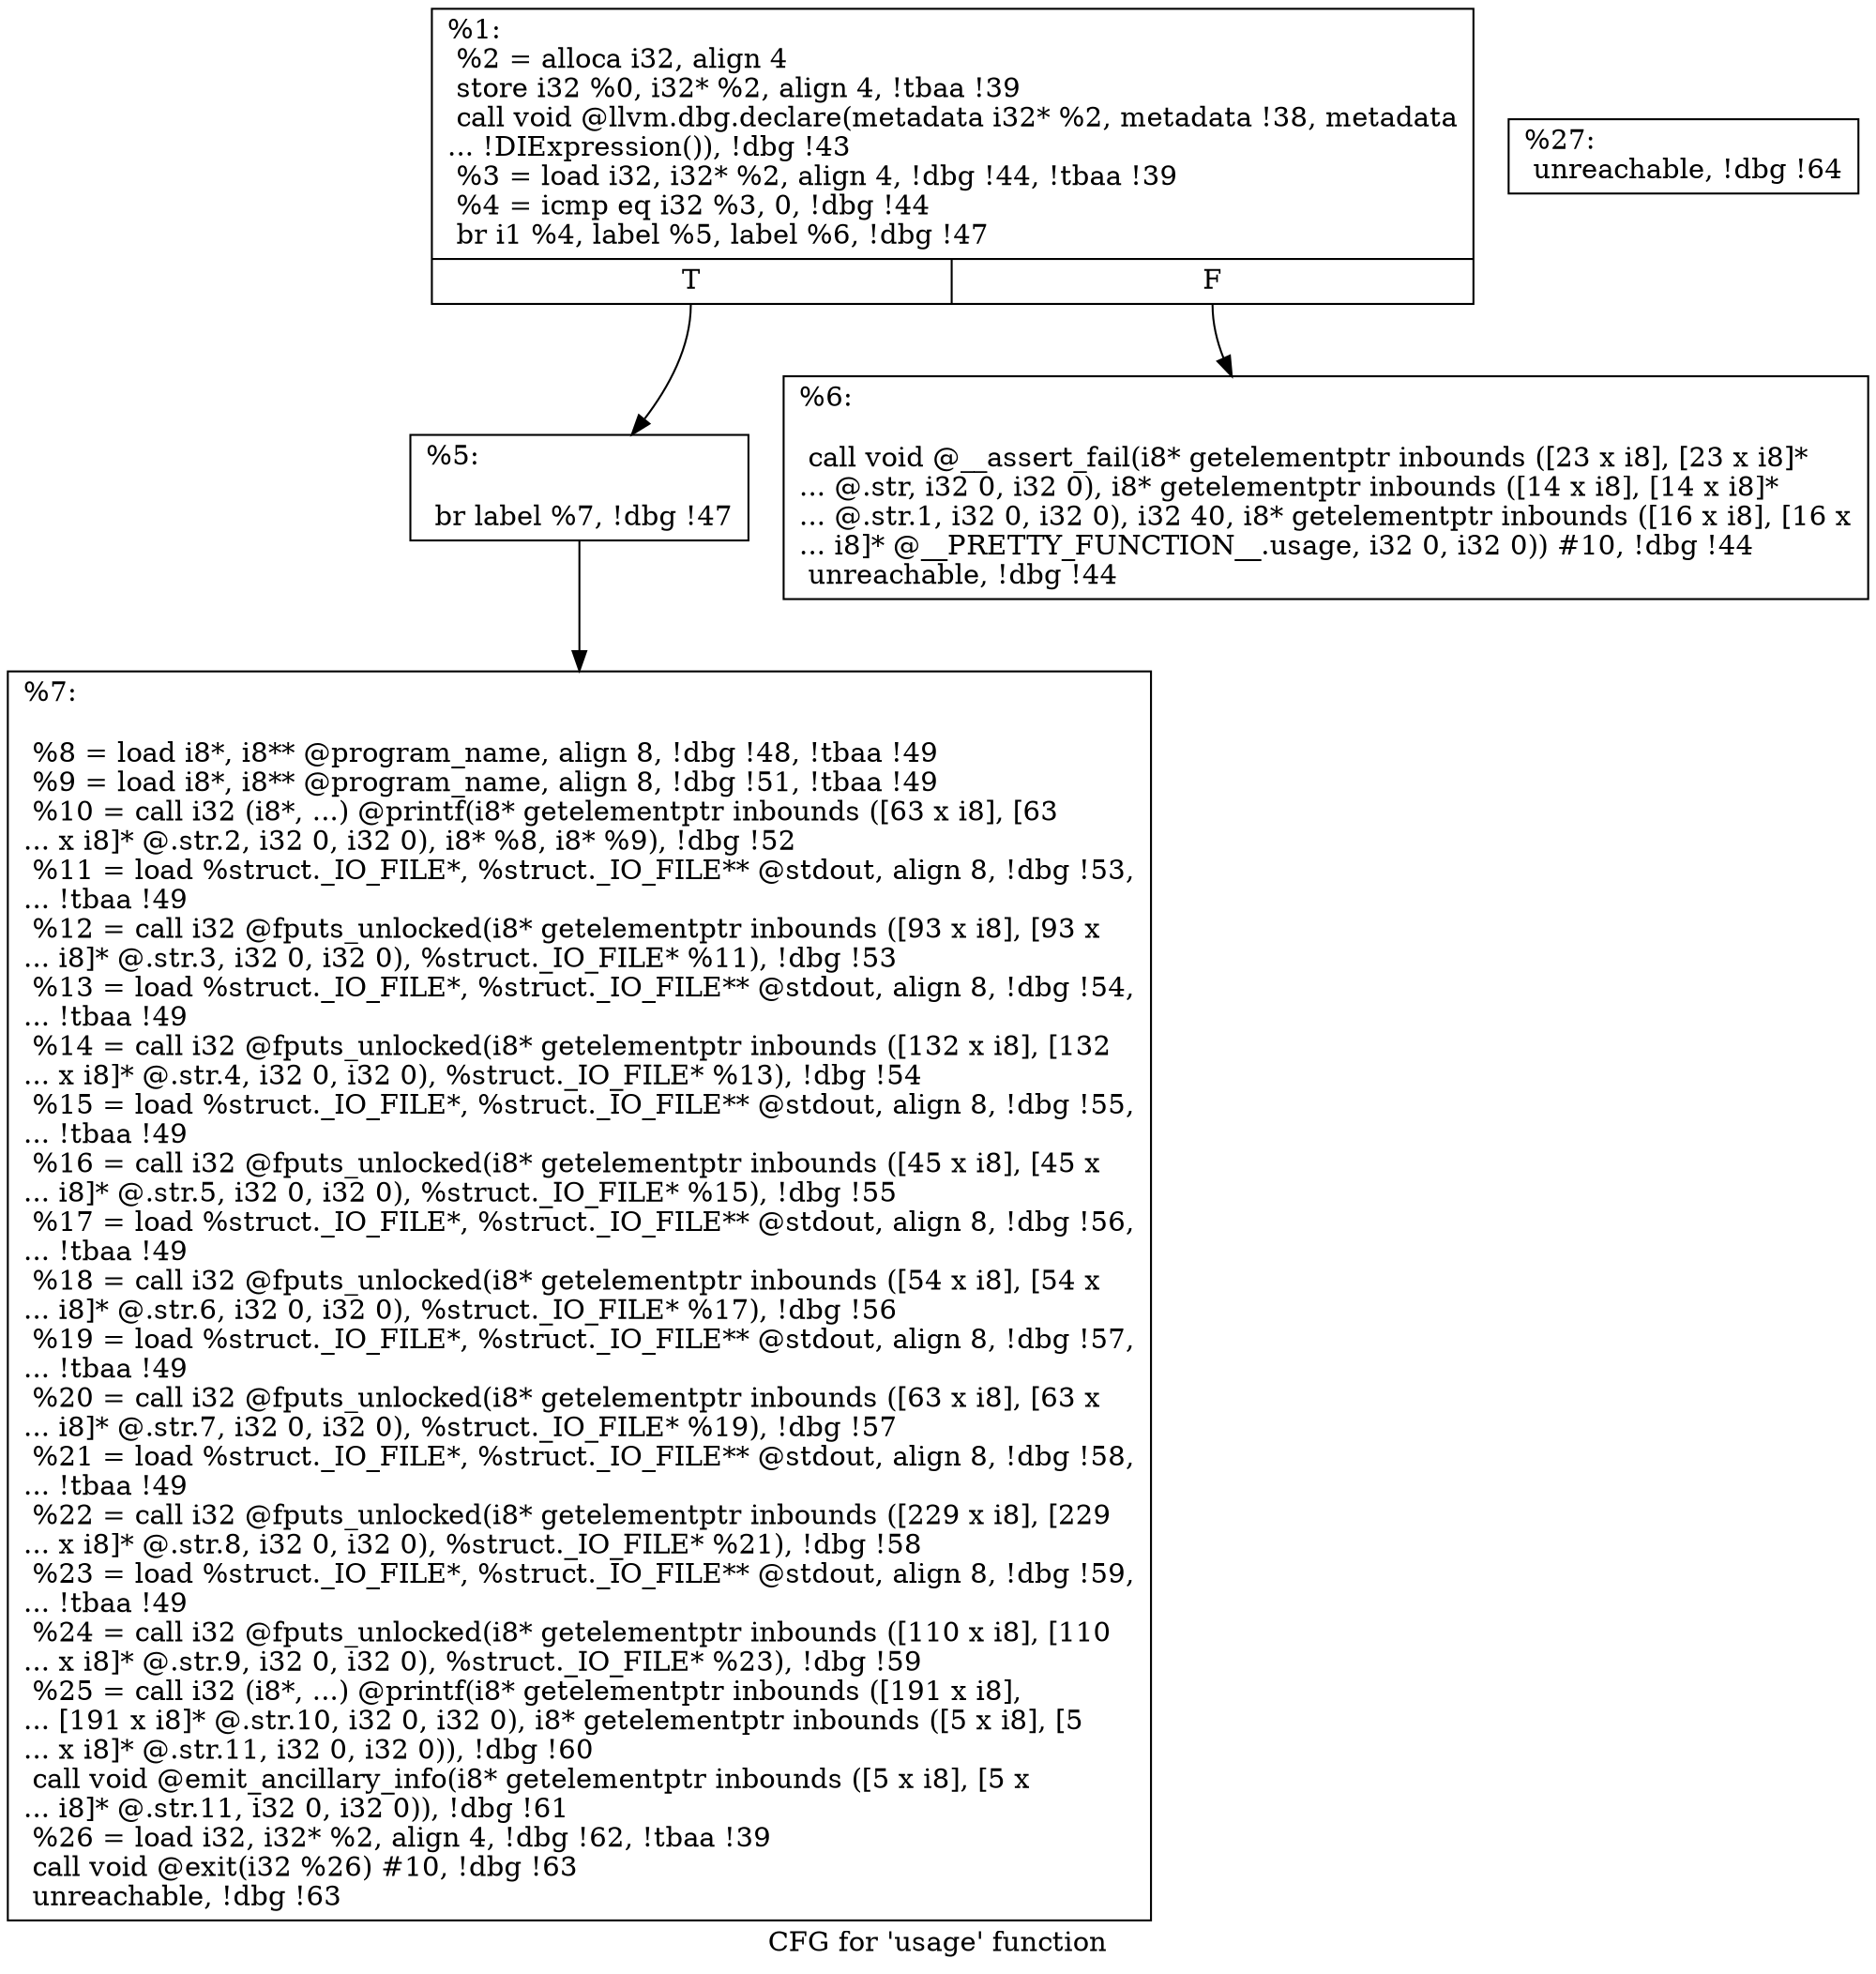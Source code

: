 digraph "CFG for 'usage' function" {
	label="CFG for 'usage' function";

	Node0x27189b0 [shape=record,label="{%1:\l  %2 = alloca i32, align 4\l  store i32 %0, i32* %2, align 4, !tbaa !39\l  call void @llvm.dbg.declare(metadata i32* %2, metadata !38, metadata\l... !DIExpression()), !dbg !43\l  %3 = load i32, i32* %2, align 4, !dbg !44, !tbaa !39\l  %4 = icmp eq i32 %3, 0, !dbg !44\l  br i1 %4, label %5, label %6, !dbg !47\l|{<s0>T|<s1>F}}"];
	Node0x27189b0:s0 -> Node0x2720e80;
	Node0x27189b0:s1 -> Node0x2720ed0;
	Node0x2720e80 [shape=record,label="{%5:\l\l  br label %7, !dbg !47\l}"];
	Node0x2720e80 -> Node0x2720f20;
	Node0x2720ed0 [shape=record,label="{%6:\l\l  call void @__assert_fail(i8* getelementptr inbounds ([23 x i8], [23 x i8]*\l... @.str, i32 0, i32 0), i8* getelementptr inbounds ([14 x i8], [14 x i8]*\l... @.str.1, i32 0, i32 0), i32 40, i8* getelementptr inbounds ([16 x i8], [16 x\l... i8]* @__PRETTY_FUNCTION__.usage, i32 0, i32 0)) #10, !dbg !44\l  unreachable, !dbg !44\l}"];
	Node0x2720f20 [shape=record,label="{%7:\l\l  %8 = load i8*, i8** @program_name, align 8, !dbg !48, !tbaa !49\l  %9 = load i8*, i8** @program_name, align 8, !dbg !51, !tbaa !49\l  %10 = call i32 (i8*, ...) @printf(i8* getelementptr inbounds ([63 x i8], [63\l... x i8]* @.str.2, i32 0, i32 0), i8* %8, i8* %9), !dbg !52\l  %11 = load %struct._IO_FILE*, %struct._IO_FILE** @stdout, align 8, !dbg !53,\l... !tbaa !49\l  %12 = call i32 @fputs_unlocked(i8* getelementptr inbounds ([93 x i8], [93 x\l... i8]* @.str.3, i32 0, i32 0), %struct._IO_FILE* %11), !dbg !53\l  %13 = load %struct._IO_FILE*, %struct._IO_FILE** @stdout, align 8, !dbg !54,\l... !tbaa !49\l  %14 = call i32 @fputs_unlocked(i8* getelementptr inbounds ([132 x i8], [132\l... x i8]* @.str.4, i32 0, i32 0), %struct._IO_FILE* %13), !dbg !54\l  %15 = load %struct._IO_FILE*, %struct._IO_FILE** @stdout, align 8, !dbg !55,\l... !tbaa !49\l  %16 = call i32 @fputs_unlocked(i8* getelementptr inbounds ([45 x i8], [45 x\l... i8]* @.str.5, i32 0, i32 0), %struct._IO_FILE* %15), !dbg !55\l  %17 = load %struct._IO_FILE*, %struct._IO_FILE** @stdout, align 8, !dbg !56,\l... !tbaa !49\l  %18 = call i32 @fputs_unlocked(i8* getelementptr inbounds ([54 x i8], [54 x\l... i8]* @.str.6, i32 0, i32 0), %struct._IO_FILE* %17), !dbg !56\l  %19 = load %struct._IO_FILE*, %struct._IO_FILE** @stdout, align 8, !dbg !57,\l... !tbaa !49\l  %20 = call i32 @fputs_unlocked(i8* getelementptr inbounds ([63 x i8], [63 x\l... i8]* @.str.7, i32 0, i32 0), %struct._IO_FILE* %19), !dbg !57\l  %21 = load %struct._IO_FILE*, %struct._IO_FILE** @stdout, align 8, !dbg !58,\l... !tbaa !49\l  %22 = call i32 @fputs_unlocked(i8* getelementptr inbounds ([229 x i8], [229\l... x i8]* @.str.8, i32 0, i32 0), %struct._IO_FILE* %21), !dbg !58\l  %23 = load %struct._IO_FILE*, %struct._IO_FILE** @stdout, align 8, !dbg !59,\l... !tbaa !49\l  %24 = call i32 @fputs_unlocked(i8* getelementptr inbounds ([110 x i8], [110\l... x i8]* @.str.9, i32 0, i32 0), %struct._IO_FILE* %23), !dbg !59\l  %25 = call i32 (i8*, ...) @printf(i8* getelementptr inbounds ([191 x i8],\l... [191 x i8]* @.str.10, i32 0, i32 0), i8* getelementptr inbounds ([5 x i8], [5\l... x i8]* @.str.11, i32 0, i32 0)), !dbg !60\l  call void @emit_ancillary_info(i8* getelementptr inbounds ([5 x i8], [5 x\l... i8]* @.str.11, i32 0, i32 0)), !dbg !61\l  %26 = load i32, i32* %2, align 4, !dbg !62, !tbaa !39\l  call void @exit(i32 %26) #10, !dbg !63\l  unreachable, !dbg !63\l}"];
	Node0x2720f70 [shape=record,label="{%27:                                                  \l  unreachable, !dbg !64\l}"];
}
